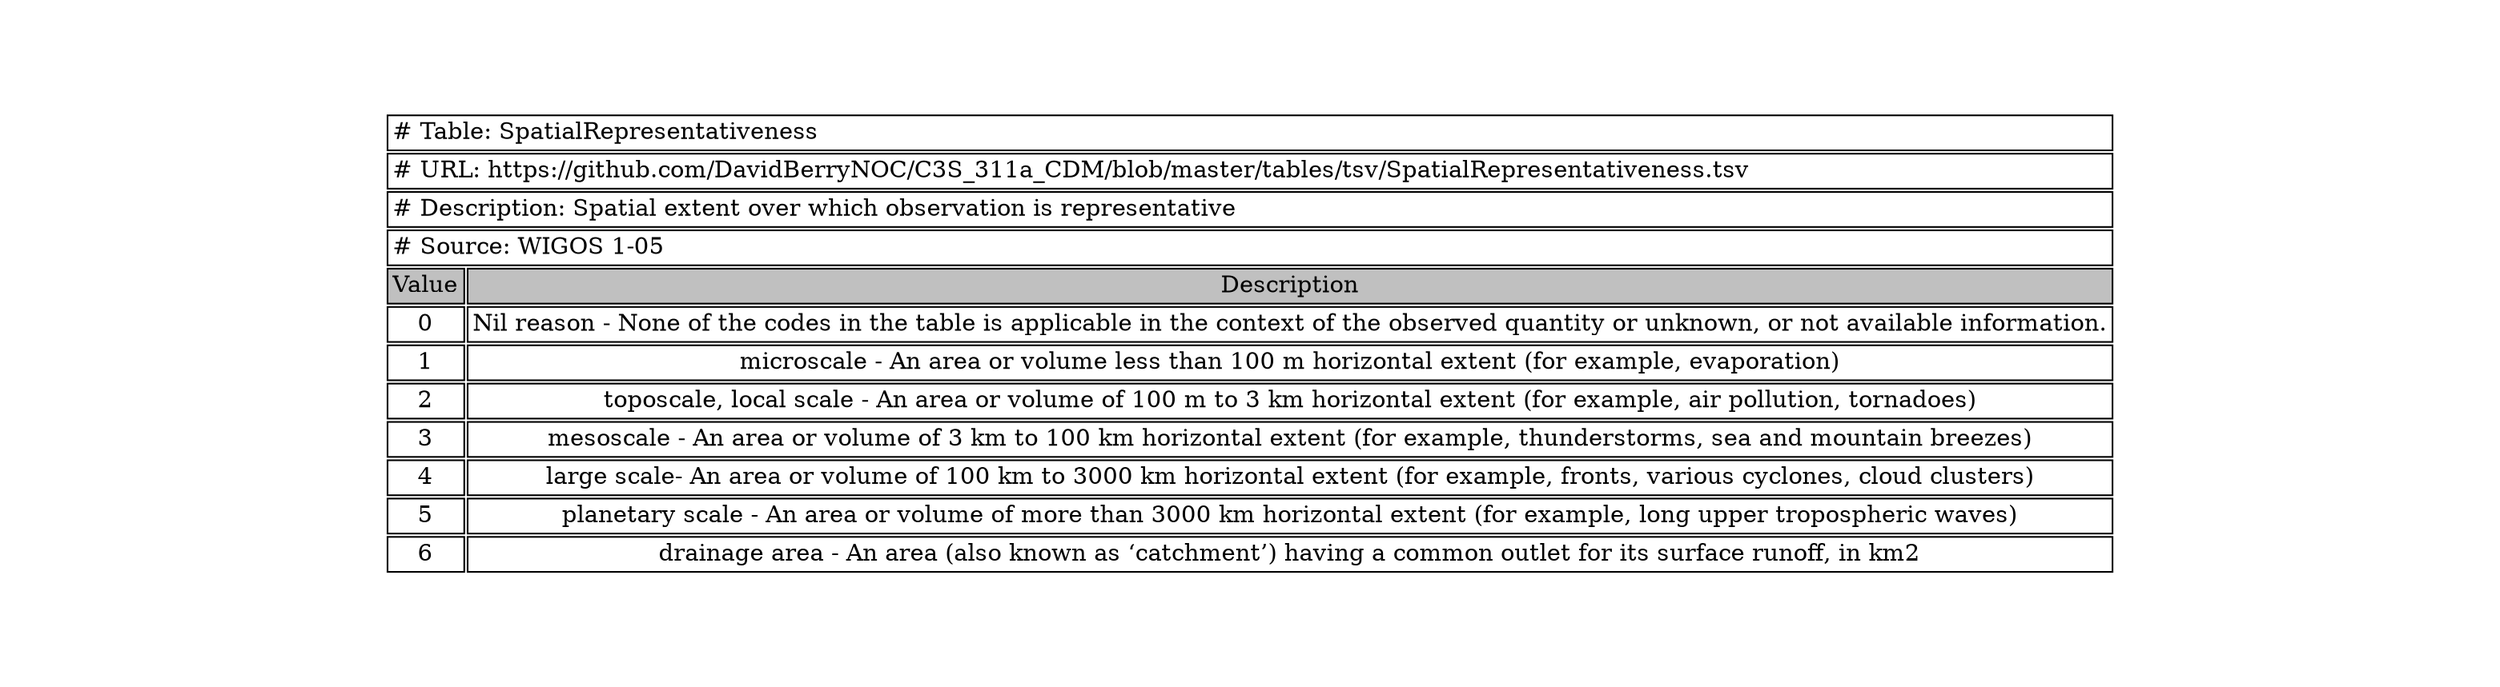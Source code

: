 digraph SpatialRepresentativeness {
node [color=white]
SpatialRepresentativeness [label=<<TABLE BORDER="0" CELLBORDER="1" CELLSPACING="2" COLOR="BLACK">
<TR><TD COLSPAN="2" ALIGN="left"># Table: SpatialRepresentativeness</TD></TR>
<TR><TD COLSPAN="2" ALIGN="left"># URL: https://github.com/DavidBerryNOC/C3S_311a_CDM/blob/master/tables/tsv/SpatialRepresentativeness.tsv</TD></TR>
<TR><TD ALIGN="left" COLSPAN="2"># Description: Spatial extent over which observation is representative</TD></TR>
<TR><TD ALIGN="left" COLSPAN="2"># Source: WIGOS 1-05</TD></TR>
<TR><TD BGCOLOR="GRAY">Value</TD><TD BGCOLOR="GRAY">Description</TD></TR>
<TR><TD>0</TD><TD>Nil reason - None of the codes in the table is applicable in the context of the observed quantity or unknown, or not available information.</TD></TR>
<TR><TD>1</TD><TD>microscale - An area or volume less than 100 m horizontal extent (for example, evaporation)</TD></TR>
<TR><TD>2</TD><TD>toposcale, local scale - An area or volume of 100 m to 3 km horizontal extent (for example, air pollution, tornadoes)</TD></TR>
<TR><TD>3</TD><TD>mesoscale - An area or volume of 3 km to 100 km horizontal extent (for example, thunderstorms, sea and mountain breezes)</TD></TR>
<TR><TD>4</TD><TD>large scale- An area or volume of 100 km to 3000 km horizontal extent (for example, fronts, various cyclones, cloud clusters)</TD></TR>
<TR><TD>5</TD><TD>planetary scale - An area or volume of more than 3000 km horizontal extent (for example, long upper tropospheric waves)</TD></TR>
<TR><TD>6</TD><TD>drainage area - An area (also known as ‘catchment’) having a common outlet for its surface runoff, in km2</TD></TR>
</TABLE>>];
}
